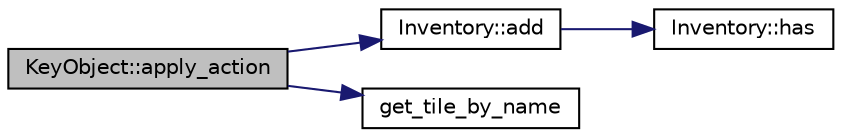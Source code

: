 digraph "KeyObject::apply_action"
{
 // LATEX_PDF_SIZE
  edge [fontname="Helvetica",fontsize="10",labelfontname="Helvetica",labelfontsize="10"];
  node [fontname="Helvetica",fontsize="10",shape=record];
  rankdir="LR";
  Node1 [label="KeyObject::apply_action",height=0.2,width=0.4,color="black", fillcolor="grey75", style="filled", fontcolor="black",tooltip=" "];
  Node1 -> Node2 [color="midnightblue",fontsize="10",style="solid"];
  Node2 [label="Inventory::add",height=0.2,width=0.4,color="black", fillcolor="white", style="filled",URL="$classInventory.html#ae94a747715bdf06cf487053bf14033d8",tooltip=" "];
  Node2 -> Node3 [color="midnightblue",fontsize="10",style="solid"];
  Node3 [label="Inventory::has",height=0.2,width=0.4,color="black", fillcolor="white", style="filled",URL="$classInventory.html#ab982e1abe23a1eb592441e1738012808",tooltip=" "];
  Node1 -> Node4 [color="midnightblue",fontsize="10",style="solid"];
  Node4 [label="get_tile_by_name",height=0.2,width=0.4,color="black", fillcolor="white", style="filled",URL="$tile_8cpp.html#ab4f09f79be1300fa8174edd2862c8eb0",tooltip=" "];
}
